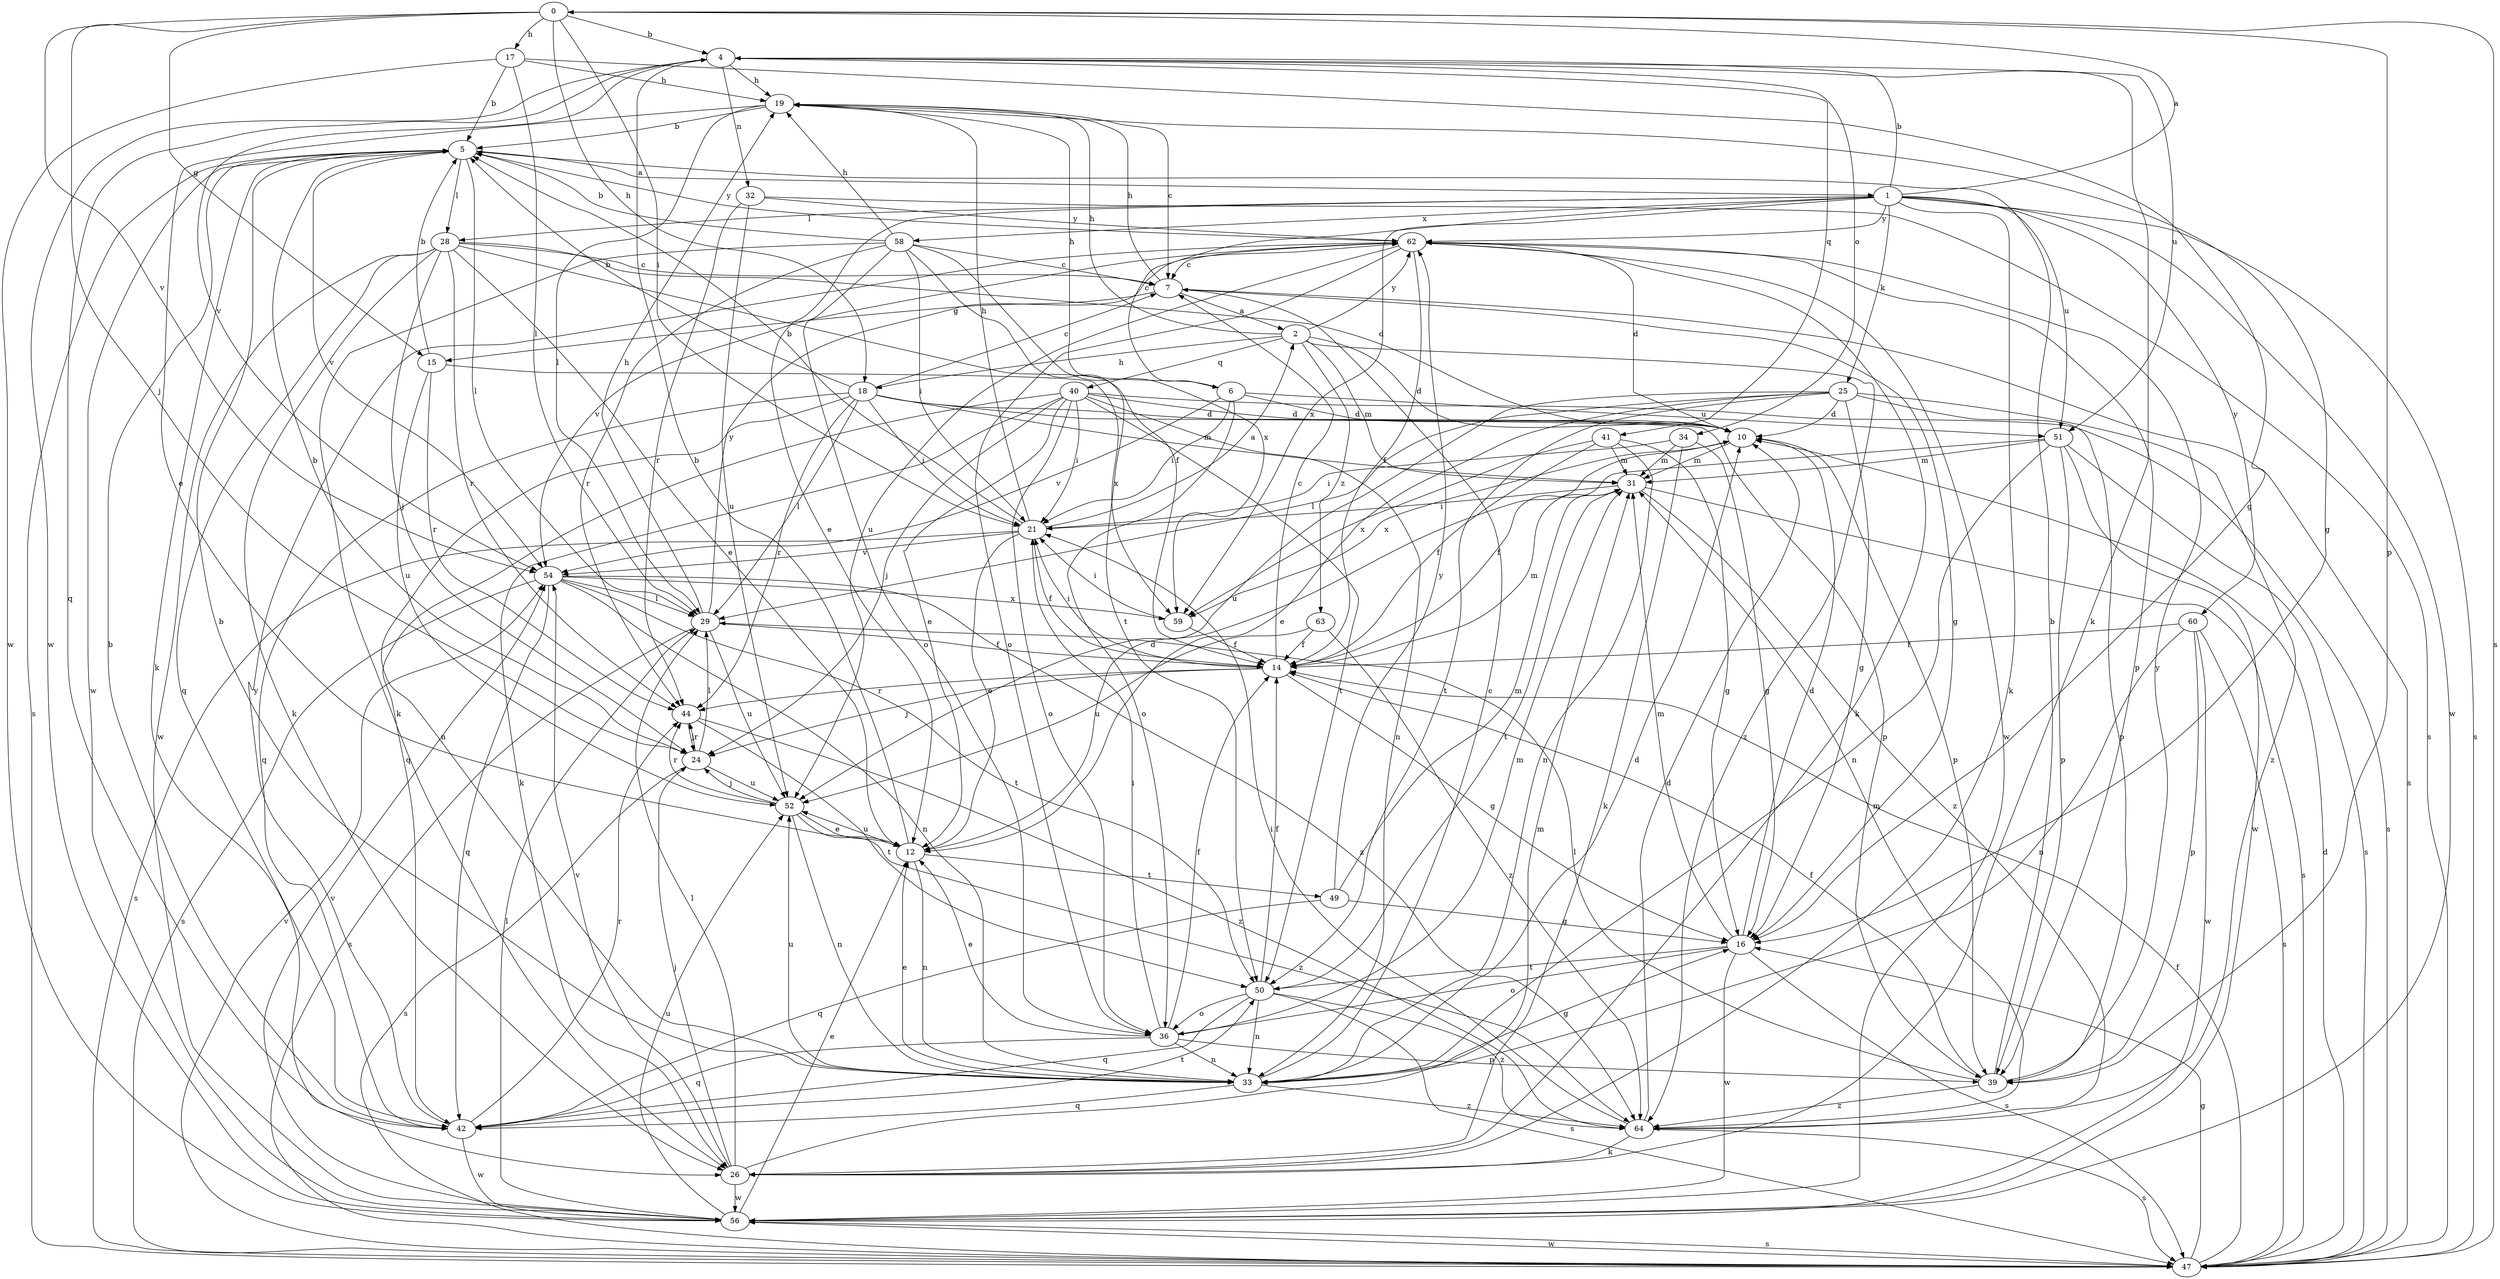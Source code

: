 strict digraph  {
0;
1;
2;
4;
5;
6;
7;
10;
12;
14;
15;
16;
17;
18;
19;
21;
24;
25;
26;
28;
29;
31;
32;
33;
34;
36;
39;
40;
41;
42;
44;
47;
49;
50;
51;
52;
54;
56;
58;
59;
60;
62;
63;
64;
0 -> 4  [label=b];
0 -> 15  [label=g];
0 -> 17  [label=h];
0 -> 18  [label=h];
0 -> 21  [label=i];
0 -> 24  [label=j];
0 -> 39  [label=p];
0 -> 47  [label=s];
0 -> 54  [label=v];
1 -> 0  [label=a];
1 -> 4  [label=b];
1 -> 6  [label=c];
1 -> 12  [label=e];
1 -> 25  [label=k];
1 -> 26  [label=k];
1 -> 28  [label=l];
1 -> 47  [label=s];
1 -> 51  [label=u];
1 -> 56  [label=w];
1 -> 58  [label=x];
1 -> 59  [label=x];
1 -> 60  [label=y];
1 -> 62  [label=y];
2 -> 10  [label=d];
2 -> 18  [label=h];
2 -> 19  [label=h];
2 -> 31  [label=m];
2 -> 40  [label=q];
2 -> 62  [label=y];
2 -> 63  [label=z];
2 -> 64  [label=z];
4 -> 19  [label=h];
4 -> 26  [label=k];
4 -> 32  [label=n];
4 -> 34  [label=o];
4 -> 41  [label=q];
4 -> 42  [label=q];
4 -> 51  [label=u];
4 -> 54  [label=v];
4 -> 56  [label=w];
5 -> 1  [label=a];
5 -> 26  [label=k];
5 -> 28  [label=l];
5 -> 29  [label=l];
5 -> 47  [label=s];
5 -> 54  [label=v];
5 -> 56  [label=w];
5 -> 62  [label=y];
6 -> 10  [label=d];
6 -> 19  [label=h];
6 -> 21  [label=i];
6 -> 36  [label=o];
6 -> 51  [label=u];
6 -> 54  [label=v];
7 -> 2  [label=a];
7 -> 15  [label=g];
7 -> 16  [label=g];
7 -> 19  [label=h];
7 -> 47  [label=s];
10 -> 31  [label=m];
10 -> 39  [label=p];
10 -> 59  [label=x];
12 -> 4  [label=b];
12 -> 10  [label=d];
12 -> 33  [label=n];
12 -> 49  [label=t];
12 -> 52  [label=u];
14 -> 7  [label=c];
14 -> 16  [label=g];
14 -> 21  [label=i];
14 -> 24  [label=j];
14 -> 31  [label=m];
14 -> 44  [label=r];
15 -> 5  [label=b];
15 -> 44  [label=r];
15 -> 52  [label=u];
15 -> 59  [label=x];
16 -> 10  [label=d];
16 -> 31  [label=m];
16 -> 36  [label=o];
16 -> 47  [label=s];
16 -> 50  [label=t];
16 -> 56  [label=w];
17 -> 5  [label=b];
17 -> 16  [label=g];
17 -> 19  [label=h];
17 -> 29  [label=l];
17 -> 56  [label=w];
18 -> 5  [label=b];
18 -> 7  [label=c];
18 -> 10  [label=d];
18 -> 21  [label=i];
18 -> 29  [label=l];
18 -> 31  [label=m];
18 -> 33  [label=n];
18 -> 39  [label=p];
18 -> 42  [label=q];
18 -> 44  [label=r];
19 -> 5  [label=b];
19 -> 7  [label=c];
19 -> 12  [label=e];
19 -> 16  [label=g];
19 -> 29  [label=l];
21 -> 2  [label=a];
21 -> 5  [label=b];
21 -> 12  [label=e];
21 -> 14  [label=f];
21 -> 19  [label=h];
21 -> 47  [label=s];
21 -> 54  [label=v];
24 -> 5  [label=b];
24 -> 29  [label=l];
24 -> 44  [label=r];
24 -> 47  [label=s];
24 -> 52  [label=u];
25 -> 10  [label=d];
25 -> 12  [label=e];
25 -> 16  [label=g];
25 -> 29  [label=l];
25 -> 39  [label=p];
25 -> 50  [label=t];
25 -> 52  [label=u];
25 -> 64  [label=z];
26 -> 24  [label=j];
26 -> 29  [label=l];
26 -> 31  [label=m];
26 -> 54  [label=v];
26 -> 56  [label=w];
28 -> 7  [label=c];
28 -> 10  [label=d];
28 -> 12  [label=e];
28 -> 14  [label=f];
28 -> 24  [label=j];
28 -> 26  [label=k];
28 -> 42  [label=q];
28 -> 44  [label=r];
28 -> 56  [label=w];
29 -> 14  [label=f];
29 -> 19  [label=h];
29 -> 47  [label=s];
29 -> 52  [label=u];
29 -> 62  [label=y];
31 -> 21  [label=i];
31 -> 47  [label=s];
31 -> 50  [label=t];
31 -> 64  [label=z];
32 -> 44  [label=r];
32 -> 47  [label=s];
32 -> 52  [label=u];
32 -> 62  [label=y];
33 -> 5  [label=b];
33 -> 7  [label=c];
33 -> 10  [label=d];
33 -> 12  [label=e];
33 -> 16  [label=g];
33 -> 42  [label=q];
33 -> 52  [label=u];
33 -> 64  [label=z];
34 -> 16  [label=g];
34 -> 21  [label=i];
34 -> 26  [label=k];
34 -> 31  [label=m];
36 -> 12  [label=e];
36 -> 14  [label=f];
36 -> 21  [label=i];
36 -> 31  [label=m];
36 -> 33  [label=n];
36 -> 39  [label=p];
36 -> 42  [label=q];
39 -> 5  [label=b];
39 -> 14  [label=f];
39 -> 29  [label=l];
39 -> 62  [label=y];
39 -> 64  [label=z];
40 -> 10  [label=d];
40 -> 12  [label=e];
40 -> 21  [label=i];
40 -> 24  [label=j];
40 -> 26  [label=k];
40 -> 33  [label=n];
40 -> 36  [label=o];
40 -> 42  [label=q];
40 -> 47  [label=s];
40 -> 50  [label=t];
41 -> 14  [label=f];
41 -> 16  [label=g];
41 -> 31  [label=m];
41 -> 33  [label=n];
41 -> 59  [label=x];
42 -> 5  [label=b];
42 -> 44  [label=r];
42 -> 50  [label=t];
42 -> 56  [label=w];
42 -> 62  [label=y];
44 -> 24  [label=j];
44 -> 50  [label=t];
44 -> 64  [label=z];
47 -> 10  [label=d];
47 -> 14  [label=f];
47 -> 16  [label=g];
47 -> 54  [label=v];
47 -> 56  [label=w];
49 -> 16  [label=g];
49 -> 31  [label=m];
49 -> 42  [label=q];
49 -> 62  [label=y];
50 -> 14  [label=f];
50 -> 33  [label=n];
50 -> 36  [label=o];
50 -> 42  [label=q];
50 -> 47  [label=s];
50 -> 64  [label=z];
51 -> 14  [label=f];
51 -> 31  [label=m];
51 -> 33  [label=n];
51 -> 39  [label=p];
51 -> 47  [label=s];
51 -> 56  [label=w];
52 -> 12  [label=e];
52 -> 24  [label=j];
52 -> 33  [label=n];
52 -> 44  [label=r];
52 -> 64  [label=z];
54 -> 29  [label=l];
54 -> 33  [label=n];
54 -> 42  [label=q];
54 -> 47  [label=s];
54 -> 50  [label=t];
54 -> 59  [label=x];
54 -> 64  [label=z];
56 -> 12  [label=e];
56 -> 29  [label=l];
56 -> 47  [label=s];
56 -> 52  [label=u];
56 -> 54  [label=v];
58 -> 5  [label=b];
58 -> 7  [label=c];
58 -> 19  [label=h];
58 -> 21  [label=i];
58 -> 26  [label=k];
58 -> 36  [label=o];
58 -> 44  [label=r];
58 -> 50  [label=t];
58 -> 59  [label=x];
59 -> 14  [label=f];
59 -> 21  [label=i];
60 -> 14  [label=f];
60 -> 33  [label=n];
60 -> 39  [label=p];
60 -> 47  [label=s];
60 -> 56  [label=w];
62 -> 7  [label=c];
62 -> 10  [label=d];
62 -> 14  [label=f];
62 -> 26  [label=k];
62 -> 36  [label=o];
62 -> 39  [label=p];
62 -> 52  [label=u];
62 -> 54  [label=v];
62 -> 56  [label=w];
63 -> 14  [label=f];
63 -> 52  [label=u];
63 -> 64  [label=z];
64 -> 10  [label=d];
64 -> 21  [label=i];
64 -> 26  [label=k];
64 -> 31  [label=m];
64 -> 47  [label=s];
}
